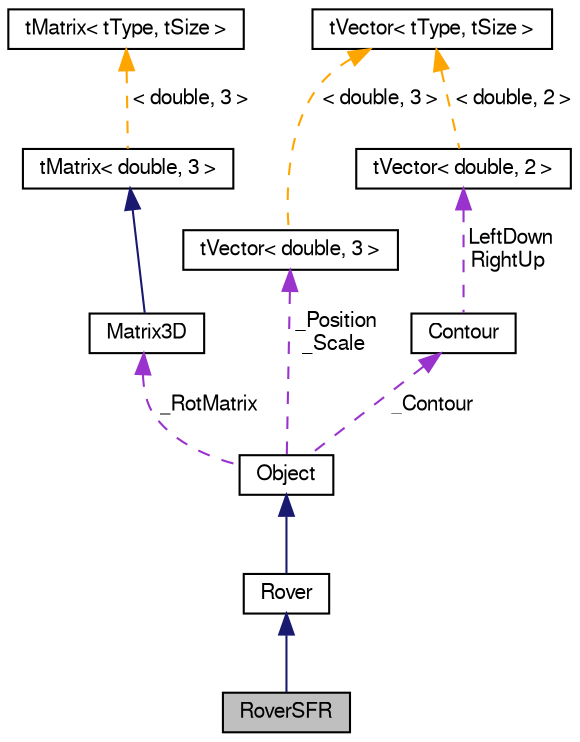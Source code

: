 digraph "RoverSFR"
{
 // LATEX_PDF_SIZE
  edge [fontname="FreeSans",fontsize="10",labelfontname="FreeSans",labelfontsize="10"];
  node [fontname="FreeSans",fontsize="10",shape=record];
  Node1 [label="RoverSFR",height=0.2,width=0.4,color="black", fillcolor="grey75", style="filled", fontcolor="black",tooltip="Klasa RoverSFR."];
  Node2 -> Node1 [dir="back",color="midnightblue",fontsize="10",style="solid",fontname="FreeSans"];
  Node2 [label="Rover",height=0.2,width=0.4,color="black", fillcolor="white", style="filled",URL="$a00125.html",tooltip="Klasa Rover - Lazik Dziedziczy od Object."];
  Node3 -> Node2 [dir="back",color="midnightblue",fontsize="10",style="solid",fontname="FreeSans"];
  Node3 [label="Object",height=0.2,width=0.4,color="black", fillcolor="white", style="filled",URL="$a00117.html",tooltip="Klasa Object."];
  Node4 -> Node3 [dir="back",color="darkorchid3",fontsize="10",style="dashed",label=" _RotMatrix" ,fontname="FreeSans"];
  Node4 [label="Matrix3D",height=0.2,width=0.4,color="black", fillcolor="white", style="filled",URL="$a00113.html",tooltip="Macierz3D dziedziczy z tMatrix."];
  Node5 -> Node4 [dir="back",color="midnightblue",fontsize="10",style="solid",fontname="FreeSans"];
  Node5 [label="tMatrix\< double, 3 \>",height=0.2,width=0.4,color="black", fillcolor="white", style="filled",URL="$a00109.html",tooltip=" "];
  Node6 -> Node5 [dir="back",color="orange",fontsize="10",style="dashed",label=" \< double, 3 \>" ,fontname="FreeSans"];
  Node6 [label="tMatrix\< tType, tSize \>",height=0.2,width=0.4,color="black", fillcolor="white", style="filled",URL="$a00109.html",tooltip="Szablon tMatrix."];
  Node7 -> Node3 [dir="back",color="darkorchid3",fontsize="10",style="dashed",label=" _Position\n_Scale" ,fontname="FreeSans"];
  Node7 [label="tVector\< double, 3 \>",height=0.2,width=0.4,color="black", fillcolor="white", style="filled",URL="$a00137.html",tooltip=" "];
  Node8 -> Node7 [dir="back",color="orange",fontsize="10",style="dashed",label=" \< double, 3 \>" ,fontname="FreeSans"];
  Node8 [label="tVector\< tType, tSize \>",height=0.2,width=0.4,color="black", fillcolor="white", style="filled",URL="$a00137.html",tooltip="Szablon tVector."];
  Node9 -> Node3 [dir="back",color="darkorchid3",fontsize="10",style="dashed",label=" _Contour" ,fontname="FreeSans"];
  Node9 [label="Contour",height=0.2,width=0.4,color="black", fillcolor="white", style="filled",URL="$a00105.html",tooltip=" "];
  Node10 -> Node9 [dir="back",color="darkorchid3",fontsize="10",style="dashed",label=" LeftDown\nRightUp" ,fontname="FreeSans"];
  Node10 [label="tVector\< double, 2 \>",height=0.2,width=0.4,color="black", fillcolor="white", style="filled",URL="$a00137.html",tooltip=" "];
  Node8 -> Node10 [dir="back",color="orange",fontsize="10",style="dashed",label=" \< double, 2 \>" ,fontname="FreeSans"];
}

